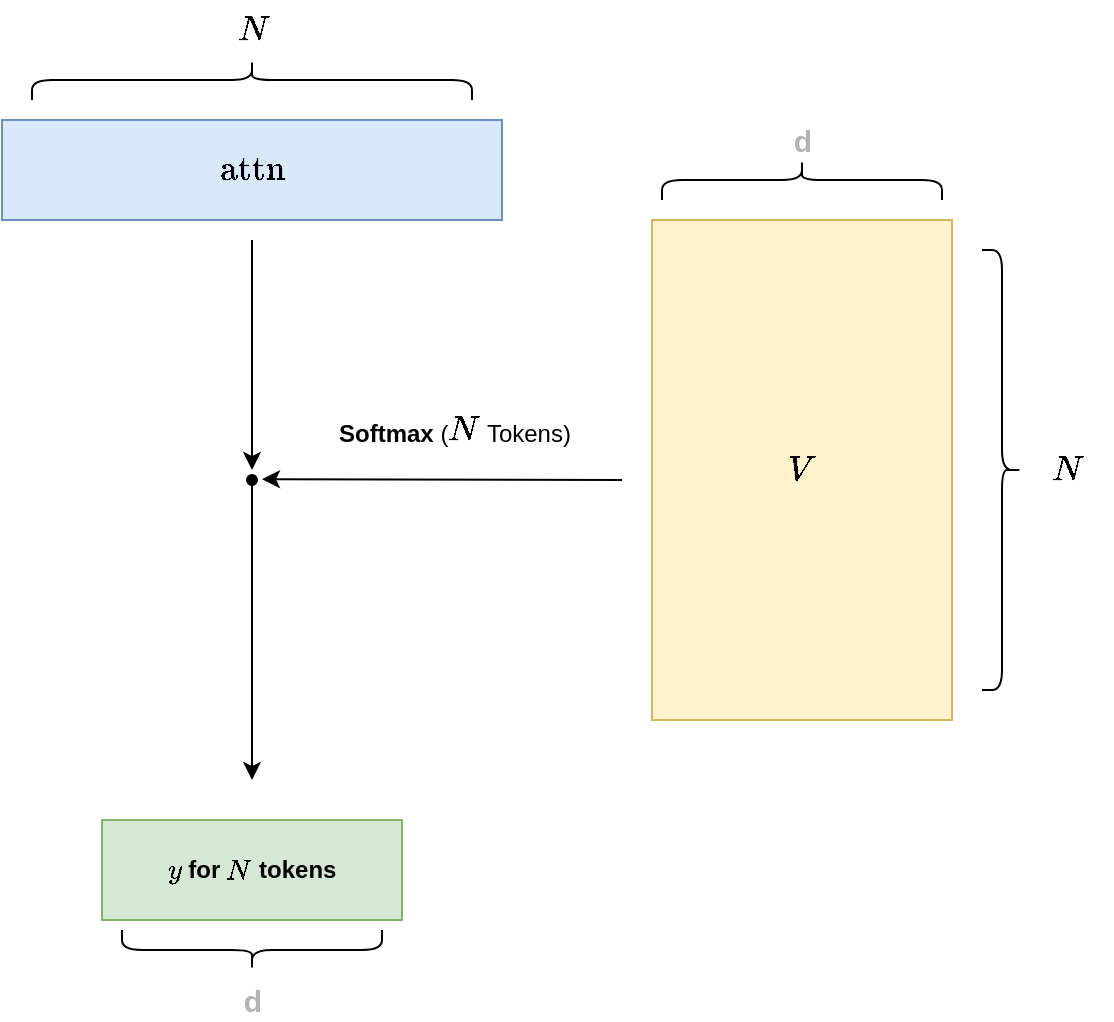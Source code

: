 <mxfile version="22.1.16" type="github" pages="2">
  <diagram name="Page-1" id="l2GUgNh9zmjY5Cf-5sg_">
    <mxGraphModel dx="1121" dy="821" grid="1" gridSize="10" guides="1" tooltips="1" connect="1" arrows="1" fold="1" page="1" pageScale="1" pageWidth="850" pageHeight="1100" math="1" shadow="0">
      <root>
        <mxCell id="0" />
        <mxCell id="1" parent="0" />
        <mxCell id="HjP3gKy7EO0pupKiK2Ov-1" value="&lt;b style=&quot;border-color: var(--border-color); font-size: 15px;&quot;&gt;\(\text{attn}\)&lt;/b&gt;" style="rounded=0;whiteSpace=wrap;html=1;fillColor=#dae8fc;strokeColor=#6c8ebf;" vertex="1" parent="1">
          <mxGeometry x="120" y="280" width="250" height="50" as="geometry" />
        </mxCell>
        <mxCell id="HjP3gKy7EO0pupKiK2Ov-3" value="&lt;b style=&quot;border-color: var(--border-color); font-size: 15px;&quot;&gt;\(V\)&lt;/b&gt;" style="rounded=0;whiteSpace=wrap;html=1;fillColor=#fff2cc;strokeColor=#d6b656;" vertex="1" parent="1">
          <mxGeometry x="445" y="330" width="150" height="250" as="geometry" />
        </mxCell>
        <mxCell id="HjP3gKy7EO0pupKiK2Ov-6" value="" style="shape=curlyBracket;whiteSpace=wrap;html=1;rounded=1;flipH=1;labelPosition=right;verticalLabelPosition=middle;align=left;verticalAlign=middle;fontFamily=Helvetica;fontSize=12;fontColor=default;fillColor=none;gradientColor=none;rotation=-90;" vertex="1" parent="1">
          <mxGeometry x="235" y="150" width="20" height="220" as="geometry" />
        </mxCell>
        <mxCell id="HjP3gKy7EO0pupKiK2Ov-7" value="&lt;font style=&quot;font-size: 15px;&quot;&gt;&lt;b&gt;\(N\)&lt;/b&gt;&lt;/font&gt;" style="text;html=1;strokeColor=none;fillColor=none;align=center;verticalAlign=middle;whiteSpace=wrap;rounded=0;" vertex="1" parent="1">
          <mxGeometry x="222.5" y="220" width="45" height="30" as="geometry" />
        </mxCell>
        <mxCell id="HjP3gKy7EO0pupKiK2Ov-8" value="&lt;b style=&quot;border-color: var(--border-color); font-size: 15px;&quot;&gt;\(N\)&lt;/b&gt;" style="text;html=1;strokeColor=none;fillColor=none;align=center;verticalAlign=middle;whiteSpace=wrap;rounded=0;" vertex="1" parent="1">
          <mxGeometry x="630" y="440" width="45" height="30" as="geometry" />
        </mxCell>
        <mxCell id="HjP3gKy7EO0pupKiK2Ov-9" value="" style="shape=curlyBracket;whiteSpace=wrap;html=1;rounded=1;flipH=1;labelPosition=right;verticalLabelPosition=middle;align=left;verticalAlign=middle;fontFamily=Helvetica;fontSize=12;fontColor=default;fillColor=none;gradientColor=none;rotation=0;" vertex="1" parent="1">
          <mxGeometry x="610" y="345" width="20" height="220" as="geometry" />
        </mxCell>
        <mxCell id="HjP3gKy7EO0pupKiK2Ov-10" value="&lt;font color=&quot;#b3b3b3&quot; style=&quot;font-size: 15px;&quot;&gt;&lt;b style=&quot;&quot;&gt;d&lt;/b&gt;&lt;/font&gt;" style="text;html=1;strokeColor=none;fillColor=none;align=center;verticalAlign=middle;whiteSpace=wrap;rounded=0;" vertex="1" parent="1">
          <mxGeometry x="497.5" y="280" width="45" height="20" as="geometry" />
        </mxCell>
        <mxCell id="HjP3gKy7EO0pupKiK2Ov-11" value="" style="shape=curlyBracket;whiteSpace=wrap;html=1;rounded=1;flipH=1;labelPosition=right;verticalLabelPosition=middle;align=left;verticalAlign=middle;fontFamily=Helvetica;fontSize=12;fontColor=default;fillColor=none;gradientColor=none;rotation=-90;" vertex="1" parent="1">
          <mxGeometry x="510" y="240" width="20" height="140" as="geometry" />
        </mxCell>
        <mxCell id="HjP3gKy7EO0pupKiK2Ov-12" value="" style="endArrow=classic;html=1;rounded=0;fontFamily=Helvetica;fontSize=12;fontColor=default;" edge="1" parent="1">
          <mxGeometry width="50" height="50" relative="1" as="geometry">
            <mxPoint x="245" y="340" as="sourcePoint" />
            <mxPoint x="245" y="455" as="targetPoint" />
          </mxGeometry>
        </mxCell>
        <mxCell id="HjP3gKy7EO0pupKiK2Ov-13" value="&lt;b&gt;Softmax&amp;nbsp;&lt;/b&gt;(&lt;b style=&quot;border-color: var(--border-color); font-size: 15px;&quot;&gt;\(N\)&lt;/b&gt;&amp;nbsp;Tokens)" style="text;html=1;strokeColor=none;fillColor=none;align=center;verticalAlign=middle;whiteSpace=wrap;rounded=0;fontSize=12;fontFamily=Helvetica;fontColor=default;" vertex="1" parent="1">
          <mxGeometry x="280" y="420" width="132.5" height="30" as="geometry" />
        </mxCell>
        <mxCell id="HjP3gKy7EO0pupKiK2Ov-14" value="" style="endArrow=classic;html=1;rounded=0;fontFamily=Helvetica;fontSize=12;fontColor=default;" edge="1" parent="1">
          <mxGeometry width="50" height="50" relative="1" as="geometry">
            <mxPoint x="430" y="460" as="sourcePoint" />
            <mxPoint x="250" y="459.58" as="targetPoint" />
          </mxGeometry>
        </mxCell>
        <mxCell id="HjP3gKy7EO0pupKiK2Ov-15" value="" style="shape=waypoint;sketch=0;fillStyle=solid;size=6;pointerEvents=1;points=[];fillColor=none;resizable=0;rotatable=0;perimeter=centerPerimeter;snapToPoint=1;rounded=0;align=center;verticalAlign=middle;fontFamily=Helvetica;fontSize=12;fontColor=default;html=1;" vertex="1" parent="1">
          <mxGeometry x="235" y="450" width="20" height="20" as="geometry" />
        </mxCell>
        <mxCell id="HjP3gKy7EO0pupKiK2Ov-16" value="" style="endArrow=classic;html=1;rounded=0;fontFamily=Helvetica;fontSize=12;fontColor=default;exitX=0.495;exitY=1.05;exitDx=0;exitDy=0;exitPerimeter=0;" edge="1" parent="1" source="HjP3gKy7EO0pupKiK2Ov-15">
          <mxGeometry width="50" height="50" relative="1" as="geometry">
            <mxPoint x="320" y="510" as="sourcePoint" />
            <mxPoint x="245" y="610" as="targetPoint" />
          </mxGeometry>
        </mxCell>
        <mxCell id="HjP3gKy7EO0pupKiK2Ov-17" value="&lt;b&gt;\(y\) for \(N\) tokens&lt;/b&gt;" style="rounded=0;whiteSpace=wrap;html=1;align=center;verticalAlign=middle;fontFamily=Helvetica;fontSize=12;fillColor=#d5e8d4;strokeColor=#82b366;" vertex="1" parent="1">
          <mxGeometry x="170" y="630" width="150" height="50" as="geometry" />
        </mxCell>
        <mxCell id="HjP3gKy7EO0pupKiK2Ov-18" value="" style="shape=curlyBracket;whiteSpace=wrap;html=1;rounded=1;flipH=1;labelPosition=right;verticalLabelPosition=middle;align=left;verticalAlign=middle;fontFamily=Helvetica;fontSize=12;fontColor=default;fillColor=none;gradientColor=none;rotation=90;" vertex="1" parent="1">
          <mxGeometry x="235" y="630" width="20" height="130" as="geometry" />
        </mxCell>
        <mxCell id="HjP3gKy7EO0pupKiK2Ov-19" value="&lt;font color=&quot;#b3b3b3&quot; style=&quot;font-size: 15px;&quot;&gt;&lt;b style=&quot;&quot;&gt;d&lt;/b&gt;&lt;/font&gt;" style="text;html=1;strokeColor=none;fillColor=none;align=center;verticalAlign=middle;whiteSpace=wrap;rounded=0;" vertex="1" parent="1">
          <mxGeometry x="222.5" y="710" width="45" height="20" as="geometry" />
        </mxCell>
      </root>
    </mxGraphModel>
  </diagram>
  <diagram name="Copy of Page-1" id="W1B5Hgr7PXVerA8bPdSe">
    <mxGraphModel dx="1121" dy="821" grid="1" gridSize="10" guides="1" tooltips="1" connect="1" arrows="1" fold="1" page="1" pageScale="1" pageWidth="850" pageHeight="1100" math="1" shadow="0">
      <root>
        <mxCell id="TcWfDwf8vTSDZB2S3x3i-0" />
        <mxCell id="TcWfDwf8vTSDZB2S3x3i-1" parent="TcWfDwf8vTSDZB2S3x3i-0" />
        <mxCell id="TcWfDwf8vTSDZB2S3x3i-2" value="&lt;b style=&quot;border-color: var(--border-color); font-size: 15px;&quot;&gt;\(\text{attn}\)&lt;/b&gt;" style="rounded=0;whiteSpace=wrap;html=1;fillColor=#dae8fc;strokeColor=#6c8ebf;" vertex="1" parent="TcWfDwf8vTSDZB2S3x3i-1">
          <mxGeometry x="120" y="280" width="250" height="50" as="geometry" />
        </mxCell>
        <mxCell id="TcWfDwf8vTSDZB2S3x3i-3" value="&lt;font style=&quot;font-size: 15px;&quot;&gt;&lt;b&gt;\(V\)&lt;/b&gt;&lt;/font&gt;" style="rounded=0;whiteSpace=wrap;html=1;fillColor=#fff2cc;strokeColor=#d6b656;" vertex="1" parent="TcWfDwf8vTSDZB2S3x3i-1">
          <mxGeometry x="530" y="330" width="150" height="250" as="geometry" />
        </mxCell>
        <mxCell id="TcWfDwf8vTSDZB2S3x3i-4" value="" style="shape=curlyBracket;whiteSpace=wrap;html=1;rounded=1;flipH=1;labelPosition=right;verticalLabelPosition=middle;align=left;verticalAlign=middle;fontFamily=Helvetica;fontSize=12;fontColor=default;fillColor=none;gradientColor=none;rotation=-90;" vertex="1" parent="TcWfDwf8vTSDZB2S3x3i-1">
          <mxGeometry x="235" y="150" width="20" height="220" as="geometry" />
        </mxCell>
        <mxCell id="TcWfDwf8vTSDZB2S3x3i-5" value="&lt;font style=&quot;font-size: 15px;&quot;&gt;&lt;b&gt;\(N\)&lt;/b&gt;&lt;/font&gt;" style="text;html=1;strokeColor=none;fillColor=none;align=center;verticalAlign=middle;whiteSpace=wrap;rounded=0;" vertex="1" parent="TcWfDwf8vTSDZB2S3x3i-1">
          <mxGeometry x="222.5" y="220" width="45" height="30" as="geometry" />
        </mxCell>
        <mxCell id="TcWfDwf8vTSDZB2S3x3i-6" value="&lt;b style=&quot;border-color: var(--border-color); font-size: 15px;&quot;&gt;\(N\)&lt;/b&gt;" style="text;html=1;strokeColor=none;fillColor=none;align=center;verticalAlign=middle;whiteSpace=wrap;rounded=0;" vertex="1" parent="TcWfDwf8vTSDZB2S3x3i-1">
          <mxGeometry x="715" y="440" width="45" height="30" as="geometry" />
        </mxCell>
        <mxCell id="TcWfDwf8vTSDZB2S3x3i-7" value="" style="shape=curlyBracket;whiteSpace=wrap;html=1;rounded=1;flipH=1;labelPosition=right;verticalLabelPosition=middle;align=left;verticalAlign=middle;fontFamily=Helvetica;fontSize=12;fontColor=default;fillColor=none;gradientColor=none;rotation=0;" vertex="1" parent="TcWfDwf8vTSDZB2S3x3i-1">
          <mxGeometry x="695" y="345" width="20" height="220" as="geometry" />
        </mxCell>
        <mxCell id="TcWfDwf8vTSDZB2S3x3i-8" value="&lt;font color=&quot;#b3b3b3&quot; style=&quot;font-size: 15px;&quot;&gt;&lt;b style=&quot;&quot;&gt;d&lt;/b&gt;&lt;/font&gt;" style="text;html=1;strokeColor=none;fillColor=none;align=center;verticalAlign=middle;whiteSpace=wrap;rounded=0;" vertex="1" parent="TcWfDwf8vTSDZB2S3x3i-1">
          <mxGeometry x="582.5" y="280" width="45" height="20" as="geometry" />
        </mxCell>
        <mxCell id="TcWfDwf8vTSDZB2S3x3i-9" value="" style="shape=curlyBracket;whiteSpace=wrap;html=1;rounded=1;flipH=1;labelPosition=right;verticalLabelPosition=middle;align=left;verticalAlign=middle;fontFamily=Helvetica;fontSize=12;fontColor=default;fillColor=none;gradientColor=none;rotation=-90;" vertex="1" parent="TcWfDwf8vTSDZB2S3x3i-1">
          <mxGeometry x="595" y="240" width="20" height="140" as="geometry" />
        </mxCell>
        <mxCell id="TcWfDwf8vTSDZB2S3x3i-10" value="" style="endArrow=classic;html=1;rounded=0;fontFamily=Helvetica;fontSize=12;fontColor=default;" edge="1" parent="TcWfDwf8vTSDZB2S3x3i-1">
          <mxGeometry width="50" height="50" relative="1" as="geometry">
            <mxPoint x="245" y="340" as="sourcePoint" />
            <mxPoint x="245" y="455" as="targetPoint" />
          </mxGeometry>
        </mxCell>
        <mxCell id="TcWfDwf8vTSDZB2S3x3i-11" value="&lt;b&gt;Softmax&amp;nbsp;&lt;/b&gt;(&lt;b style=&quot;border-color: var(--border-color); font-size: 15px;&quot;&gt;\(N+\Delta N\)&lt;/b&gt;&amp;nbsp;Tokens)" style="text;html=1;strokeColor=none;fillColor=none;align=center;verticalAlign=middle;whiteSpace=wrap;rounded=0;fontSize=12;fontFamily=Helvetica;fontColor=default;" vertex="1" parent="TcWfDwf8vTSDZB2S3x3i-1">
          <mxGeometry x="280" y="420" width="180" height="30" as="geometry" />
        </mxCell>
        <mxCell id="TcWfDwf8vTSDZB2S3x3i-12" value="" style="endArrow=classic;html=1;rounded=0;fontFamily=Helvetica;fontSize=12;fontColor=default;" edge="1" parent="TcWfDwf8vTSDZB2S3x3i-1">
          <mxGeometry width="50" height="50" relative="1" as="geometry">
            <mxPoint x="520" y="460" as="sourcePoint" />
            <mxPoint x="250" y="459.58" as="targetPoint" />
          </mxGeometry>
        </mxCell>
        <mxCell id="TcWfDwf8vTSDZB2S3x3i-13" value="" style="shape=waypoint;sketch=0;fillStyle=solid;size=6;pointerEvents=1;points=[];fillColor=none;resizable=0;rotatable=0;perimeter=centerPerimeter;snapToPoint=1;rounded=0;align=center;verticalAlign=middle;fontFamily=Helvetica;fontSize=12;fontColor=default;html=1;" vertex="1" parent="TcWfDwf8vTSDZB2S3x3i-1">
          <mxGeometry x="235" y="450" width="20" height="20" as="geometry" />
        </mxCell>
        <mxCell id="TcWfDwf8vTSDZB2S3x3i-14" value="" style="endArrow=classic;html=1;rounded=0;fontFamily=Helvetica;fontSize=12;fontColor=default;exitX=0.495;exitY=1.05;exitDx=0;exitDy=0;exitPerimeter=0;" edge="1" parent="TcWfDwf8vTSDZB2S3x3i-1" source="TcWfDwf8vTSDZB2S3x3i-13">
          <mxGeometry width="50" height="50" relative="1" as="geometry">
            <mxPoint x="320" y="510" as="sourcePoint" />
            <mxPoint x="245" y="610" as="targetPoint" />
          </mxGeometry>
        </mxCell>
        <mxCell id="TcWfDwf8vTSDZB2S3x3i-15" value="&lt;b style=&quot;border-color: var(--border-color);&quot;&gt;\(y&#39;\) for \(N+\Delta N\) tokens&lt;/b&gt;" style="rounded=0;whiteSpace=wrap;html=1;align=center;verticalAlign=middle;fontFamily=Helvetica;fontSize=12;fillColor=#d5e8d4;strokeColor=#82b366;" vertex="1" parent="TcWfDwf8vTSDZB2S3x3i-1">
          <mxGeometry x="170" y="630" width="150" height="50" as="geometry" />
        </mxCell>
        <mxCell id="TcWfDwf8vTSDZB2S3x3i-16" value="" style="shape=curlyBracket;whiteSpace=wrap;html=1;rounded=1;flipH=1;labelPosition=right;verticalLabelPosition=middle;align=left;verticalAlign=middle;fontFamily=Helvetica;fontSize=12;fontColor=default;fillColor=none;gradientColor=none;rotation=90;" vertex="1" parent="TcWfDwf8vTSDZB2S3x3i-1">
          <mxGeometry x="235" y="630" width="20" height="130" as="geometry" />
        </mxCell>
        <mxCell id="TcWfDwf8vTSDZB2S3x3i-17" value="&lt;font color=&quot;#b3b3b3&quot; style=&quot;font-size: 15px;&quot;&gt;&lt;b style=&quot;&quot;&gt;d&lt;/b&gt;&lt;/font&gt;" style="text;html=1;strokeColor=none;fillColor=none;align=center;verticalAlign=middle;whiteSpace=wrap;rounded=0;" vertex="1" parent="TcWfDwf8vTSDZB2S3x3i-1">
          <mxGeometry x="222.5" y="710" width="45" height="20" as="geometry" />
        </mxCell>
        <mxCell id="ECWENW09OJ4xHJQ2K6KI-0" value="&lt;span style=&quot;font-size: 15px;&quot;&gt;&lt;b&gt;\(\Delta\text{attn}\)&lt;/b&gt;&lt;/span&gt;" style="rounded=0;whiteSpace=wrap;html=1;fillColor=#dae8fc;strokeColor=#6c8ebf;" vertex="1" parent="TcWfDwf8vTSDZB2S3x3i-1">
          <mxGeometry x="370" y="280" width="100" height="50" as="geometry" />
        </mxCell>
        <mxCell id="ECWENW09OJ4xHJQ2K6KI-1" value="" style="shape=curlyBracket;whiteSpace=wrap;html=1;rounded=1;flipH=1;labelPosition=right;verticalLabelPosition=middle;align=left;verticalAlign=middle;fontFamily=Helvetica;fontSize=12;fontColor=default;fillColor=none;gradientColor=none;rotation=-90;" vertex="1" parent="TcWfDwf8vTSDZB2S3x3i-1">
          <mxGeometry x="410" y="225" width="20" height="70" as="geometry" />
        </mxCell>
        <mxCell id="ECWENW09OJ4xHJQ2K6KI-3" value="&lt;font style=&quot;font-size: 15px;&quot;&gt;&lt;b&gt;\(\Delta N\)&lt;/b&gt;&lt;/font&gt;" style="text;html=1;strokeColor=none;fillColor=none;align=center;verticalAlign=middle;whiteSpace=wrap;rounded=0;" vertex="1" parent="TcWfDwf8vTSDZB2S3x3i-1">
          <mxGeometry x="397.5" y="220" width="45" height="30" as="geometry" />
        </mxCell>
        <mxCell id="ECWENW09OJ4xHJQ2K6KI-4" value="&lt;font style=&quot;font-size: 15px;&quot;&gt;&lt;b&gt;\(\Delta V\)&lt;/b&gt;&lt;/font&gt;" style="rounded=0;whiteSpace=wrap;html=1;fillColor=#fff2cc;strokeColor=#d6b656;" vertex="1" parent="TcWfDwf8vTSDZB2S3x3i-1">
          <mxGeometry x="530" y="580" width="150" height="100" as="geometry" />
        </mxCell>
        <mxCell id="ECWENW09OJ4xHJQ2K6KI-5" value="" style="shape=curlyBracket;whiteSpace=wrap;html=1;rounded=1;flipH=1;labelPosition=right;verticalLabelPosition=middle;align=left;verticalAlign=middle;fontFamily=Helvetica;fontSize=12;fontColor=default;fillColor=none;gradientColor=none;rotation=-90;direction=north;" vertex="1" parent="TcWfDwf8vTSDZB2S3x3i-1">
          <mxGeometry x="670" y="620" width="70" height="20" as="geometry" />
        </mxCell>
        <mxCell id="ECWENW09OJ4xHJQ2K6KI-6" value="&lt;font style=&quot;font-size: 15px;&quot;&gt;&lt;b&gt;\(\Delta N\)&lt;/b&gt;&lt;/font&gt;" style="text;html=1;strokeColor=none;fillColor=none;align=center;verticalAlign=middle;whiteSpace=wrap;rounded=0;" vertex="1" parent="TcWfDwf8vTSDZB2S3x3i-1">
          <mxGeometry x="715" y="615" width="45" height="30" as="geometry" />
        </mxCell>
      </root>
    </mxGraphModel>
  </diagram>
</mxfile>
